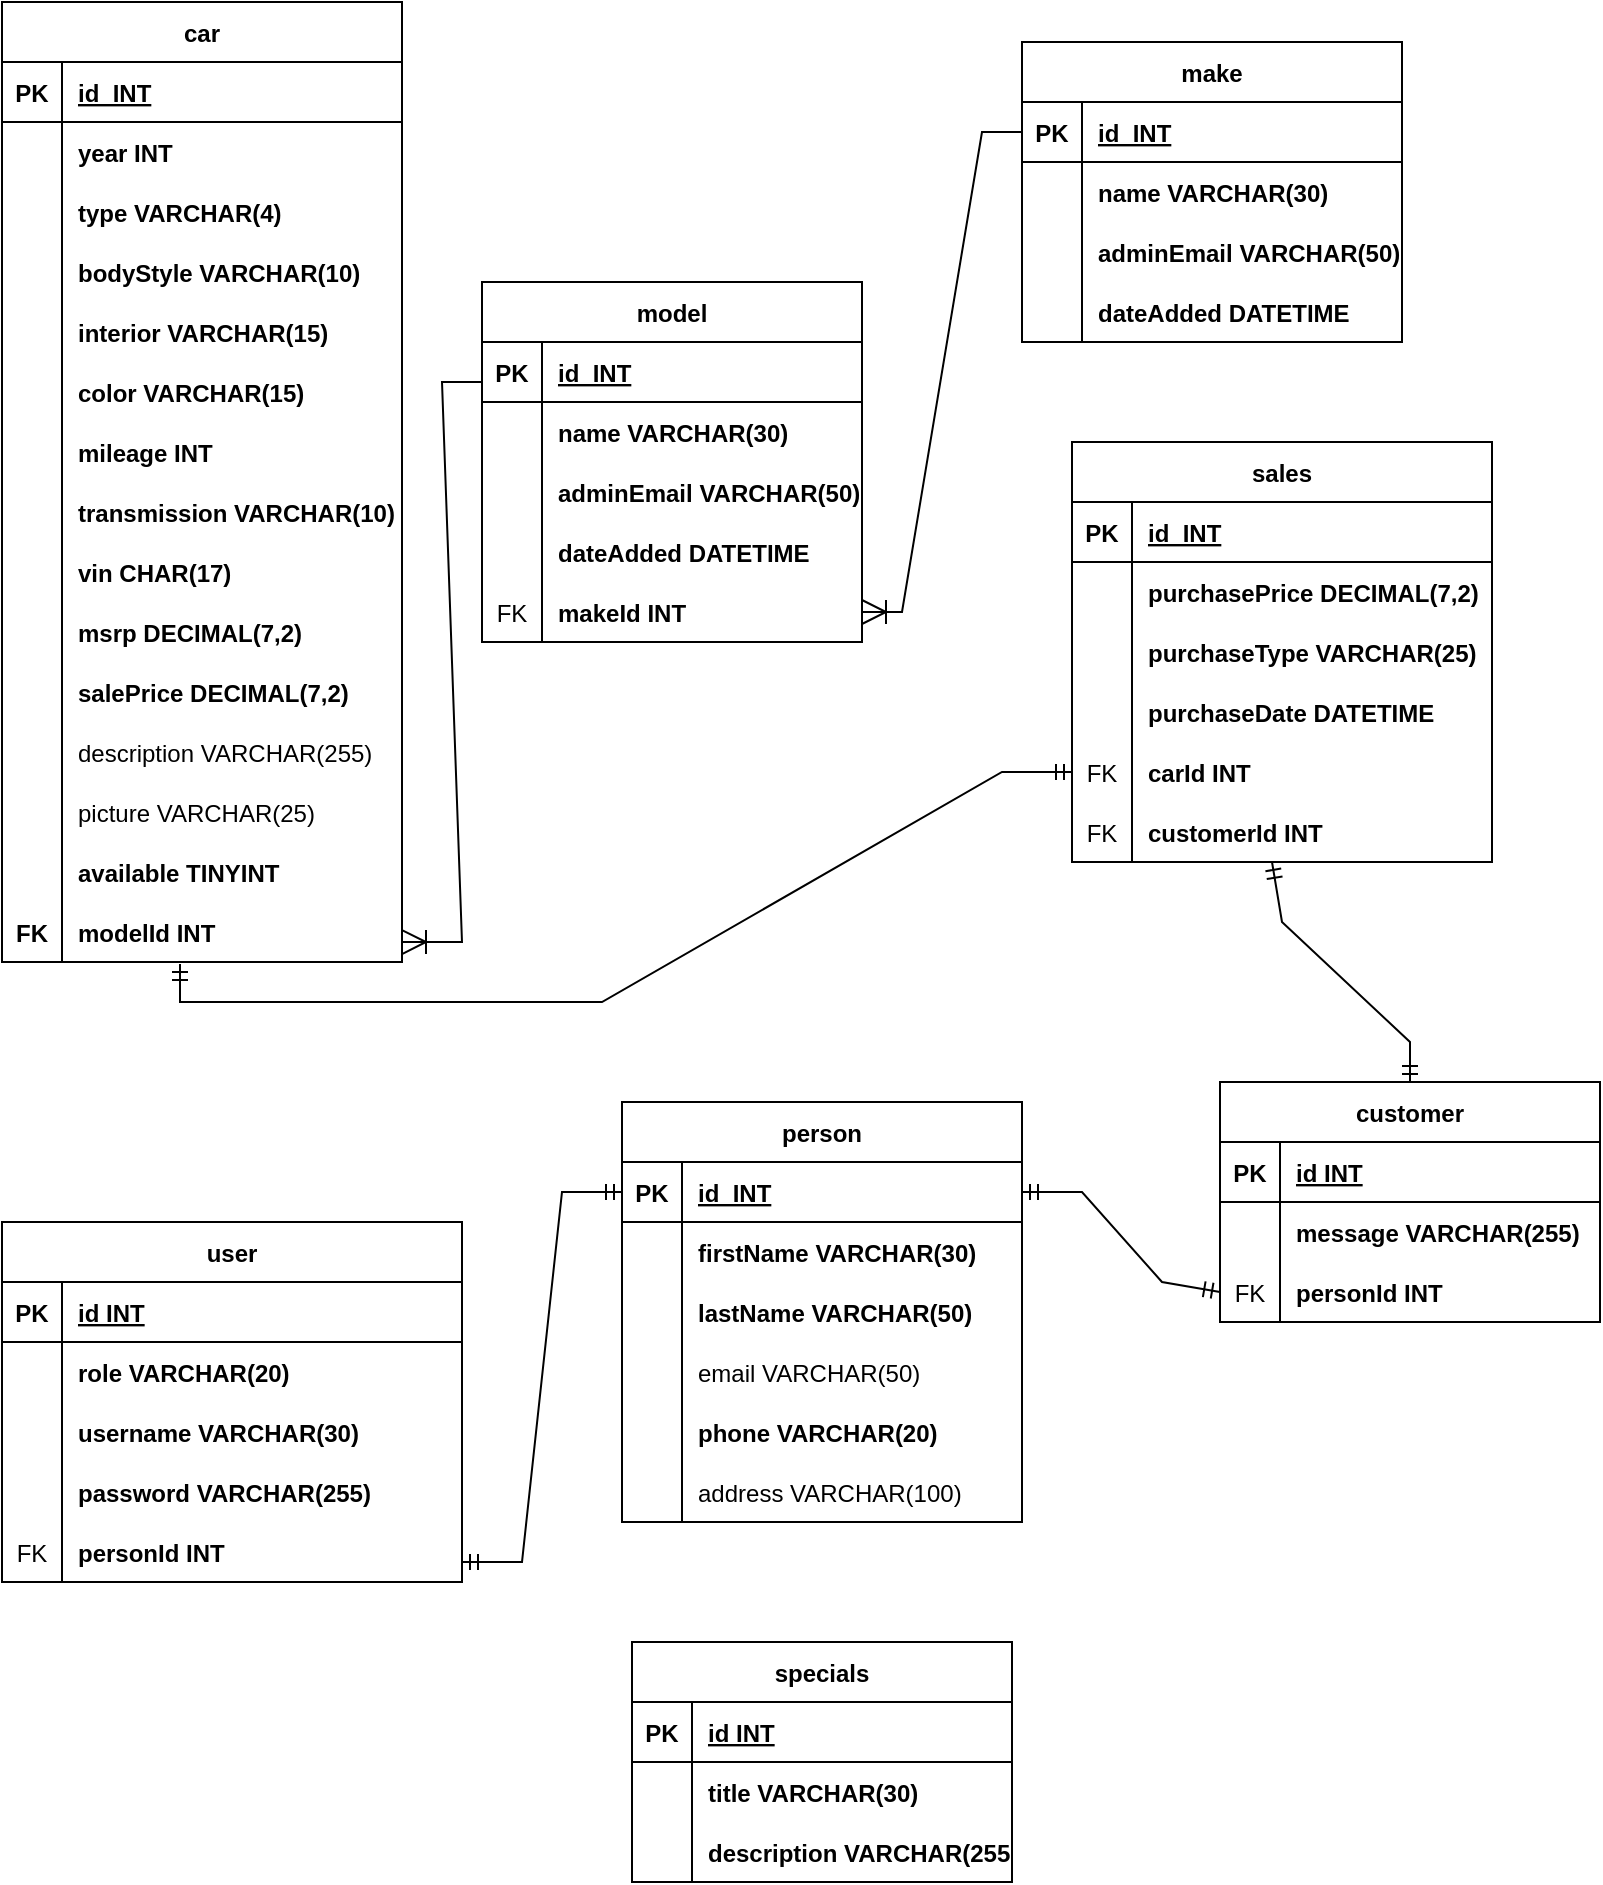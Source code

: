 <mxfile version="16.5.1" type="device"><diagram id="R2lEEEUBdFMjLlhIrx00" name="Page-1"><mxGraphModel dx="868" dy="591" grid="1" gridSize="10" guides="1" tooltips="1" connect="1" arrows="1" fold="1" page="1" pageScale="1" pageWidth="850" pageHeight="1100" math="0" shadow="0" extFonts="Permanent Marker^https://fonts.googleapis.com/css?family=Permanent+Marker"><root><mxCell id="0"/><mxCell id="1" parent="0"/><mxCell id="mnYOWOJfHLVwkZID-yr--6" value="car" style="shape=table;startSize=30;container=1;collapsible=1;childLayout=tableLayout;fixedRows=1;rowLines=0;fontStyle=1;align=center;resizeLast=1;" parent="1" vertex="1"><mxGeometry x="20" y="20" width="200" height="480" as="geometry"/></mxCell><mxCell id="mnYOWOJfHLVwkZID-yr--7" value="" style="shape=tableRow;horizontal=0;startSize=0;swimlaneHead=0;swimlaneBody=0;fillColor=none;collapsible=0;dropTarget=0;points=[[0,0.5],[1,0.5]];portConstraint=eastwest;top=0;left=0;right=0;bottom=1;" parent="mnYOWOJfHLVwkZID-yr--6" vertex="1"><mxGeometry y="30" width="200" height="30" as="geometry"/></mxCell><mxCell id="mnYOWOJfHLVwkZID-yr--8" value="PK" style="shape=partialRectangle;connectable=0;fillColor=none;top=0;left=0;bottom=0;right=0;fontStyle=1;overflow=hidden;" parent="mnYOWOJfHLVwkZID-yr--7" vertex="1"><mxGeometry width="30" height="30" as="geometry"><mxRectangle width="30" height="30" as="alternateBounds"/></mxGeometry></mxCell><mxCell id="mnYOWOJfHLVwkZID-yr--9" value="id  INT" style="shape=partialRectangle;connectable=0;fillColor=none;top=0;left=0;bottom=0;right=0;align=left;spacingLeft=6;fontStyle=5;overflow=hidden;" parent="mnYOWOJfHLVwkZID-yr--7" vertex="1"><mxGeometry x="30" width="170" height="30" as="geometry"><mxRectangle width="170" height="30" as="alternateBounds"/></mxGeometry></mxCell><mxCell id="3RnpuOxRiAH3RiiogWO0-94" value="" style="shape=tableRow;horizontal=0;startSize=0;swimlaneHead=0;swimlaneBody=0;fillColor=none;collapsible=0;dropTarget=0;points=[[0,0.5],[1,0.5]];portConstraint=eastwest;top=0;left=0;right=0;bottom=0;" vertex="1" parent="mnYOWOJfHLVwkZID-yr--6"><mxGeometry y="60" width="200" height="30" as="geometry"/></mxCell><mxCell id="3RnpuOxRiAH3RiiogWO0-95" value="" style="shape=partialRectangle;connectable=0;fillColor=none;top=0;left=0;bottom=0;right=0;editable=1;overflow=hidden;" vertex="1" parent="3RnpuOxRiAH3RiiogWO0-94"><mxGeometry width="30" height="30" as="geometry"><mxRectangle width="30" height="30" as="alternateBounds"/></mxGeometry></mxCell><mxCell id="3RnpuOxRiAH3RiiogWO0-96" value="year INT" style="shape=partialRectangle;connectable=0;fillColor=none;top=0;left=0;bottom=0;right=0;align=left;spacingLeft=6;overflow=hidden;fontStyle=1" vertex="1" parent="3RnpuOxRiAH3RiiogWO0-94"><mxGeometry x="30" width="170" height="30" as="geometry"><mxRectangle width="170" height="30" as="alternateBounds"/></mxGeometry></mxCell><mxCell id="3RnpuOxRiAH3RiiogWO0-4" value="" style="shape=tableRow;horizontal=0;startSize=0;swimlaneHead=0;swimlaneBody=0;fillColor=none;collapsible=0;dropTarget=0;points=[[0,0.5],[1,0.5]];portConstraint=eastwest;top=0;left=0;right=0;bottom=0;" vertex="1" parent="mnYOWOJfHLVwkZID-yr--6"><mxGeometry y="90" width="200" height="30" as="geometry"/></mxCell><mxCell id="3RnpuOxRiAH3RiiogWO0-5" value="" style="shape=partialRectangle;connectable=0;fillColor=none;top=0;left=0;bottom=0;right=0;editable=1;overflow=hidden;" vertex="1" parent="3RnpuOxRiAH3RiiogWO0-4"><mxGeometry width="30" height="30" as="geometry"><mxRectangle width="30" height="30" as="alternateBounds"/></mxGeometry></mxCell><mxCell id="3RnpuOxRiAH3RiiogWO0-6" value="type VARCHAR(4)" style="shape=partialRectangle;connectable=0;fillColor=none;top=0;left=0;bottom=0;right=0;align=left;spacingLeft=6;overflow=hidden;fontStyle=1" vertex="1" parent="3RnpuOxRiAH3RiiogWO0-4"><mxGeometry x="30" width="170" height="30" as="geometry"><mxRectangle width="170" height="30" as="alternateBounds"/></mxGeometry></mxCell><mxCell id="3RnpuOxRiAH3RiiogWO0-67" value="" style="shape=tableRow;horizontal=0;startSize=0;swimlaneHead=0;swimlaneBody=0;fillColor=none;collapsible=0;dropTarget=0;points=[[0,0.5],[1,0.5]];portConstraint=eastwest;top=0;left=0;right=0;bottom=0;" vertex="1" parent="mnYOWOJfHLVwkZID-yr--6"><mxGeometry y="120" width="200" height="30" as="geometry"/></mxCell><mxCell id="3RnpuOxRiAH3RiiogWO0-68" value="" style="shape=partialRectangle;connectable=0;fillColor=none;top=0;left=0;bottom=0;right=0;editable=1;overflow=hidden;" vertex="1" parent="3RnpuOxRiAH3RiiogWO0-67"><mxGeometry width="30" height="30" as="geometry"><mxRectangle width="30" height="30" as="alternateBounds"/></mxGeometry></mxCell><mxCell id="3RnpuOxRiAH3RiiogWO0-69" value="bodyStyle VARCHAR(10)" style="shape=partialRectangle;connectable=0;fillColor=none;top=0;left=0;bottom=0;right=0;align=left;spacingLeft=6;overflow=hidden;fontStyle=1" vertex="1" parent="3RnpuOxRiAH3RiiogWO0-67"><mxGeometry x="30" width="170" height="30" as="geometry"><mxRectangle width="170" height="30" as="alternateBounds"/></mxGeometry></mxCell><mxCell id="3RnpuOxRiAH3RiiogWO0-70" value="" style="shape=tableRow;horizontal=0;startSize=0;swimlaneHead=0;swimlaneBody=0;fillColor=none;collapsible=0;dropTarget=0;points=[[0,0.5],[1,0.5]];portConstraint=eastwest;top=0;left=0;right=0;bottom=0;" vertex="1" parent="mnYOWOJfHLVwkZID-yr--6"><mxGeometry y="150" width="200" height="30" as="geometry"/></mxCell><mxCell id="3RnpuOxRiAH3RiiogWO0-71" value="" style="shape=partialRectangle;connectable=0;fillColor=none;top=0;left=0;bottom=0;right=0;editable=1;overflow=hidden;" vertex="1" parent="3RnpuOxRiAH3RiiogWO0-70"><mxGeometry width="30" height="30" as="geometry"><mxRectangle width="30" height="30" as="alternateBounds"/></mxGeometry></mxCell><mxCell id="3RnpuOxRiAH3RiiogWO0-72" value="interior VARCHAR(15)" style="shape=partialRectangle;connectable=0;fillColor=none;top=0;left=0;bottom=0;right=0;align=left;spacingLeft=6;overflow=hidden;fontStyle=1" vertex="1" parent="3RnpuOxRiAH3RiiogWO0-70"><mxGeometry x="30" width="170" height="30" as="geometry"><mxRectangle width="170" height="30" as="alternateBounds"/></mxGeometry></mxCell><mxCell id="3RnpuOxRiAH3RiiogWO0-82" value="" style="shape=tableRow;horizontal=0;startSize=0;swimlaneHead=0;swimlaneBody=0;fillColor=none;collapsible=0;dropTarget=0;points=[[0,0.5],[1,0.5]];portConstraint=eastwest;top=0;left=0;right=0;bottom=0;" vertex="1" parent="mnYOWOJfHLVwkZID-yr--6"><mxGeometry y="180" width="200" height="30" as="geometry"/></mxCell><mxCell id="3RnpuOxRiAH3RiiogWO0-83" value="" style="shape=partialRectangle;connectable=0;fillColor=none;top=0;left=0;bottom=0;right=0;editable=1;overflow=hidden;" vertex="1" parent="3RnpuOxRiAH3RiiogWO0-82"><mxGeometry width="30" height="30" as="geometry"><mxRectangle width="30" height="30" as="alternateBounds"/></mxGeometry></mxCell><mxCell id="3RnpuOxRiAH3RiiogWO0-84" value="color VARCHAR(15)" style="shape=partialRectangle;connectable=0;fillColor=none;top=0;left=0;bottom=0;right=0;align=left;spacingLeft=6;overflow=hidden;fontStyle=1" vertex="1" parent="3RnpuOxRiAH3RiiogWO0-82"><mxGeometry x="30" width="170" height="30" as="geometry"><mxRectangle width="170" height="30" as="alternateBounds"/></mxGeometry></mxCell><mxCell id="3RnpuOxRiAH3RiiogWO0-73" value="" style="shape=tableRow;horizontal=0;startSize=0;swimlaneHead=0;swimlaneBody=0;fillColor=none;collapsible=0;dropTarget=0;points=[[0,0.5],[1,0.5]];portConstraint=eastwest;top=0;left=0;right=0;bottom=0;" vertex="1" parent="mnYOWOJfHLVwkZID-yr--6"><mxGeometry y="210" width="200" height="30" as="geometry"/></mxCell><mxCell id="3RnpuOxRiAH3RiiogWO0-74" value="" style="shape=partialRectangle;connectable=0;fillColor=none;top=0;left=0;bottom=0;right=0;editable=1;overflow=hidden;" vertex="1" parent="3RnpuOxRiAH3RiiogWO0-73"><mxGeometry width="30" height="30" as="geometry"><mxRectangle width="30" height="30" as="alternateBounds"/></mxGeometry></mxCell><mxCell id="3RnpuOxRiAH3RiiogWO0-75" value="mileage INT" style="shape=partialRectangle;connectable=0;fillColor=none;top=0;left=0;bottom=0;right=0;align=left;spacingLeft=6;overflow=hidden;fontStyle=1" vertex="1" parent="3RnpuOxRiAH3RiiogWO0-73"><mxGeometry x="30" width="170" height="30" as="geometry"><mxRectangle width="170" height="30" as="alternateBounds"/></mxGeometry></mxCell><mxCell id="3RnpuOxRiAH3RiiogWO0-76" value="" style="shape=tableRow;horizontal=0;startSize=0;swimlaneHead=0;swimlaneBody=0;fillColor=none;collapsible=0;dropTarget=0;points=[[0,0.5],[1,0.5]];portConstraint=eastwest;top=0;left=0;right=0;bottom=0;" vertex="1" parent="mnYOWOJfHLVwkZID-yr--6"><mxGeometry y="240" width="200" height="30" as="geometry"/></mxCell><mxCell id="3RnpuOxRiAH3RiiogWO0-77" value="" style="shape=partialRectangle;connectable=0;fillColor=none;top=0;left=0;bottom=0;right=0;editable=1;overflow=hidden;" vertex="1" parent="3RnpuOxRiAH3RiiogWO0-76"><mxGeometry width="30" height="30" as="geometry"><mxRectangle width="30" height="30" as="alternateBounds"/></mxGeometry></mxCell><mxCell id="3RnpuOxRiAH3RiiogWO0-78" value="transmission VARCHAR(10)" style="shape=partialRectangle;connectable=0;fillColor=none;top=0;left=0;bottom=0;right=0;align=left;spacingLeft=6;overflow=hidden;fontStyle=1" vertex="1" parent="3RnpuOxRiAH3RiiogWO0-76"><mxGeometry x="30" width="170" height="30" as="geometry"><mxRectangle width="170" height="30" as="alternateBounds"/></mxGeometry></mxCell><mxCell id="3RnpuOxRiAH3RiiogWO0-79" value="" style="shape=tableRow;horizontal=0;startSize=0;swimlaneHead=0;swimlaneBody=0;fillColor=none;collapsible=0;dropTarget=0;points=[[0,0.5],[1,0.5]];portConstraint=eastwest;top=0;left=0;right=0;bottom=0;" vertex="1" parent="mnYOWOJfHLVwkZID-yr--6"><mxGeometry y="270" width="200" height="30" as="geometry"/></mxCell><mxCell id="3RnpuOxRiAH3RiiogWO0-80" value="" style="shape=partialRectangle;connectable=0;fillColor=none;top=0;left=0;bottom=0;right=0;editable=1;overflow=hidden;" vertex="1" parent="3RnpuOxRiAH3RiiogWO0-79"><mxGeometry width="30" height="30" as="geometry"><mxRectangle width="30" height="30" as="alternateBounds"/></mxGeometry></mxCell><mxCell id="3RnpuOxRiAH3RiiogWO0-81" value="vin CHAR(17)" style="shape=partialRectangle;connectable=0;fillColor=none;top=0;left=0;bottom=0;right=0;align=left;spacingLeft=6;overflow=hidden;fontStyle=1" vertex="1" parent="3RnpuOxRiAH3RiiogWO0-79"><mxGeometry x="30" width="170" height="30" as="geometry"><mxRectangle width="170" height="30" as="alternateBounds"/></mxGeometry></mxCell><mxCell id="3RnpuOxRiAH3RiiogWO0-85" value="" style="shape=tableRow;horizontal=0;startSize=0;swimlaneHead=0;swimlaneBody=0;fillColor=none;collapsible=0;dropTarget=0;points=[[0,0.5],[1,0.5]];portConstraint=eastwest;top=0;left=0;right=0;bottom=0;" vertex="1" parent="mnYOWOJfHLVwkZID-yr--6"><mxGeometry y="300" width="200" height="30" as="geometry"/></mxCell><mxCell id="3RnpuOxRiAH3RiiogWO0-86" value="" style="shape=partialRectangle;connectable=0;fillColor=none;top=0;left=0;bottom=0;right=0;editable=1;overflow=hidden;" vertex="1" parent="3RnpuOxRiAH3RiiogWO0-85"><mxGeometry width="30" height="30" as="geometry"><mxRectangle width="30" height="30" as="alternateBounds"/></mxGeometry></mxCell><mxCell id="3RnpuOxRiAH3RiiogWO0-87" value="msrp DECIMAL(7,2)" style="shape=partialRectangle;connectable=0;fillColor=none;top=0;left=0;bottom=0;right=0;align=left;spacingLeft=6;overflow=hidden;fontStyle=1" vertex="1" parent="3RnpuOxRiAH3RiiogWO0-85"><mxGeometry x="30" width="170" height="30" as="geometry"><mxRectangle width="170" height="30" as="alternateBounds"/></mxGeometry></mxCell><mxCell id="3RnpuOxRiAH3RiiogWO0-91" value="" style="shape=tableRow;horizontal=0;startSize=0;swimlaneHead=0;swimlaneBody=0;fillColor=none;collapsible=0;dropTarget=0;points=[[0,0.5],[1,0.5]];portConstraint=eastwest;top=0;left=0;right=0;bottom=0;" vertex="1" parent="mnYOWOJfHLVwkZID-yr--6"><mxGeometry y="330" width="200" height="30" as="geometry"/></mxCell><mxCell id="3RnpuOxRiAH3RiiogWO0-92" value="" style="shape=partialRectangle;connectable=0;fillColor=none;top=0;left=0;bottom=0;right=0;editable=1;overflow=hidden;" vertex="1" parent="3RnpuOxRiAH3RiiogWO0-91"><mxGeometry width="30" height="30" as="geometry"><mxRectangle width="30" height="30" as="alternateBounds"/></mxGeometry></mxCell><mxCell id="3RnpuOxRiAH3RiiogWO0-93" value="salePrice DECIMAL(7,2)" style="shape=partialRectangle;connectable=0;fillColor=none;top=0;left=0;bottom=0;right=0;align=left;spacingLeft=6;overflow=hidden;fontStyle=1" vertex="1" parent="3RnpuOxRiAH3RiiogWO0-91"><mxGeometry x="30" width="170" height="30" as="geometry"><mxRectangle width="170" height="30" as="alternateBounds"/></mxGeometry></mxCell><mxCell id="3RnpuOxRiAH3RiiogWO0-136" value="" style="shape=tableRow;horizontal=0;startSize=0;swimlaneHead=0;swimlaneBody=0;fillColor=none;collapsible=0;dropTarget=0;points=[[0,0.5],[1,0.5]];portConstraint=eastwest;top=0;left=0;right=0;bottom=0;" vertex="1" parent="mnYOWOJfHLVwkZID-yr--6"><mxGeometry y="360" width="200" height="30" as="geometry"/></mxCell><mxCell id="3RnpuOxRiAH3RiiogWO0-137" value="" style="shape=partialRectangle;connectable=0;fillColor=none;top=0;left=0;bottom=0;right=0;editable=1;overflow=hidden;" vertex="1" parent="3RnpuOxRiAH3RiiogWO0-136"><mxGeometry width="30" height="30" as="geometry"><mxRectangle width="30" height="30" as="alternateBounds"/></mxGeometry></mxCell><mxCell id="3RnpuOxRiAH3RiiogWO0-138" value="description VARCHAR(255)" style="shape=partialRectangle;connectable=0;fillColor=none;top=0;left=0;bottom=0;right=0;align=left;spacingLeft=6;overflow=hidden;fontStyle=0" vertex="1" parent="3RnpuOxRiAH3RiiogWO0-136"><mxGeometry x="30" width="170" height="30" as="geometry"><mxRectangle width="170" height="30" as="alternateBounds"/></mxGeometry></mxCell><mxCell id="3RnpuOxRiAH3RiiogWO0-139" value="" style="shape=tableRow;horizontal=0;startSize=0;swimlaneHead=0;swimlaneBody=0;fillColor=none;collapsible=0;dropTarget=0;points=[[0,0.5],[1,0.5]];portConstraint=eastwest;top=0;left=0;right=0;bottom=0;" vertex="1" parent="mnYOWOJfHLVwkZID-yr--6"><mxGeometry y="390" width="200" height="30" as="geometry"/></mxCell><mxCell id="3RnpuOxRiAH3RiiogWO0-140" value="" style="shape=partialRectangle;connectable=0;fillColor=none;top=0;left=0;bottom=0;right=0;editable=1;overflow=hidden;" vertex="1" parent="3RnpuOxRiAH3RiiogWO0-139"><mxGeometry width="30" height="30" as="geometry"><mxRectangle width="30" height="30" as="alternateBounds"/></mxGeometry></mxCell><mxCell id="3RnpuOxRiAH3RiiogWO0-141" value="picture VARCHAR(25)" style="shape=partialRectangle;connectable=0;fillColor=none;top=0;left=0;bottom=0;right=0;align=left;spacingLeft=6;overflow=hidden;fontStyle=0" vertex="1" parent="3RnpuOxRiAH3RiiogWO0-139"><mxGeometry x="30" width="170" height="30" as="geometry"><mxRectangle width="170" height="30" as="alternateBounds"/></mxGeometry></mxCell><mxCell id="3RnpuOxRiAH3RiiogWO0-193" value="" style="shape=tableRow;horizontal=0;startSize=0;swimlaneHead=0;swimlaneBody=0;fillColor=none;collapsible=0;dropTarget=0;points=[[0,0.5],[1,0.5]];portConstraint=eastwest;top=0;left=0;right=0;bottom=0;" vertex="1" parent="mnYOWOJfHLVwkZID-yr--6"><mxGeometry y="420" width="200" height="30" as="geometry"/></mxCell><mxCell id="3RnpuOxRiAH3RiiogWO0-194" value="" style="shape=partialRectangle;connectable=0;fillColor=none;top=0;left=0;bottom=0;right=0;editable=1;overflow=hidden;" vertex="1" parent="3RnpuOxRiAH3RiiogWO0-193"><mxGeometry width="30" height="30" as="geometry"><mxRectangle width="30" height="30" as="alternateBounds"/></mxGeometry></mxCell><mxCell id="3RnpuOxRiAH3RiiogWO0-195" value="available TINYINT" style="shape=partialRectangle;connectable=0;fillColor=none;top=0;left=0;bottom=0;right=0;align=left;spacingLeft=6;overflow=hidden;fontStyle=1" vertex="1" parent="3RnpuOxRiAH3RiiogWO0-193"><mxGeometry x="30" width="170" height="30" as="geometry"><mxRectangle width="170" height="30" as="alternateBounds"/></mxGeometry></mxCell><mxCell id="3RnpuOxRiAH3RiiogWO0-249" value="" style="shape=tableRow;horizontal=0;startSize=0;swimlaneHead=0;swimlaneBody=0;fillColor=none;collapsible=0;dropTarget=0;points=[[0,0.5],[1,0.5]];portConstraint=eastwest;top=0;left=0;right=0;bottom=0;" vertex="1" parent="mnYOWOJfHLVwkZID-yr--6"><mxGeometry y="450" width="200" height="30" as="geometry"/></mxCell><mxCell id="3RnpuOxRiAH3RiiogWO0-250" value="FK" style="shape=partialRectangle;connectable=0;fillColor=none;top=0;left=0;bottom=0;right=0;editable=1;overflow=hidden;fontStyle=1" vertex="1" parent="3RnpuOxRiAH3RiiogWO0-249"><mxGeometry width="30" height="30" as="geometry"><mxRectangle width="30" height="30" as="alternateBounds"/></mxGeometry></mxCell><mxCell id="3RnpuOxRiAH3RiiogWO0-251" value="modelId INT" style="shape=partialRectangle;connectable=0;fillColor=none;top=0;left=0;bottom=0;right=0;align=left;spacingLeft=6;overflow=hidden;fontStyle=1" vertex="1" parent="3RnpuOxRiAH3RiiogWO0-249"><mxGeometry x="30" width="170" height="30" as="geometry"><mxRectangle width="170" height="30" as="alternateBounds"/></mxGeometry></mxCell><mxCell id="3RnpuOxRiAH3RiiogWO0-7" value="person" style="shape=table;startSize=30;container=1;collapsible=1;childLayout=tableLayout;fixedRows=1;rowLines=0;fontStyle=1;align=center;resizeLast=1;" vertex="1" parent="1"><mxGeometry x="330" y="570" width="200" height="210" as="geometry"/></mxCell><mxCell id="3RnpuOxRiAH3RiiogWO0-8" value="" style="shape=tableRow;horizontal=0;startSize=0;swimlaneHead=0;swimlaneBody=0;fillColor=none;collapsible=0;dropTarget=0;points=[[0,0.5],[1,0.5]];portConstraint=eastwest;top=0;left=0;right=0;bottom=1;" vertex="1" parent="3RnpuOxRiAH3RiiogWO0-7"><mxGeometry y="30" width="200" height="30" as="geometry"/></mxCell><mxCell id="3RnpuOxRiAH3RiiogWO0-9" value="PK" style="shape=partialRectangle;connectable=0;fillColor=none;top=0;left=0;bottom=0;right=0;fontStyle=1;overflow=hidden;" vertex="1" parent="3RnpuOxRiAH3RiiogWO0-8"><mxGeometry width="30" height="30" as="geometry"><mxRectangle width="30" height="30" as="alternateBounds"/></mxGeometry></mxCell><mxCell id="3RnpuOxRiAH3RiiogWO0-10" value="id  INT" style="shape=partialRectangle;connectable=0;fillColor=none;top=0;left=0;bottom=0;right=0;align=left;spacingLeft=6;fontStyle=5;overflow=hidden;" vertex="1" parent="3RnpuOxRiAH3RiiogWO0-8"><mxGeometry x="30" width="170" height="30" as="geometry"><mxRectangle width="170" height="30" as="alternateBounds"/></mxGeometry></mxCell><mxCell id="3RnpuOxRiAH3RiiogWO0-11" value="" style="shape=tableRow;horizontal=0;startSize=0;swimlaneHead=0;swimlaneBody=0;fillColor=none;collapsible=0;dropTarget=0;points=[[0,0.5],[1,0.5]];portConstraint=eastwest;top=0;left=0;right=0;bottom=0;" vertex="1" parent="3RnpuOxRiAH3RiiogWO0-7"><mxGeometry y="60" width="200" height="30" as="geometry"/></mxCell><mxCell id="3RnpuOxRiAH3RiiogWO0-12" value="" style="shape=partialRectangle;connectable=0;fillColor=none;top=0;left=0;bottom=0;right=0;editable=1;overflow=hidden;" vertex="1" parent="3RnpuOxRiAH3RiiogWO0-11"><mxGeometry width="30" height="30" as="geometry"><mxRectangle width="30" height="30" as="alternateBounds"/></mxGeometry></mxCell><mxCell id="3RnpuOxRiAH3RiiogWO0-13" value="firstName VARCHAR(30)" style="shape=partialRectangle;connectable=0;fillColor=none;top=0;left=0;bottom=0;right=0;align=left;spacingLeft=6;overflow=hidden;fontStyle=1" vertex="1" parent="3RnpuOxRiAH3RiiogWO0-11"><mxGeometry x="30" width="170" height="30" as="geometry"><mxRectangle width="170" height="30" as="alternateBounds"/></mxGeometry></mxCell><mxCell id="3RnpuOxRiAH3RiiogWO0-14" value="" style="shape=tableRow;horizontal=0;startSize=0;swimlaneHead=0;swimlaneBody=0;fillColor=none;collapsible=0;dropTarget=0;points=[[0,0.5],[1,0.5]];portConstraint=eastwest;top=0;left=0;right=0;bottom=0;" vertex="1" parent="3RnpuOxRiAH3RiiogWO0-7"><mxGeometry y="90" width="200" height="30" as="geometry"/></mxCell><mxCell id="3RnpuOxRiAH3RiiogWO0-15" value="" style="shape=partialRectangle;connectable=0;fillColor=none;top=0;left=0;bottom=0;right=0;editable=1;overflow=hidden;" vertex="1" parent="3RnpuOxRiAH3RiiogWO0-14"><mxGeometry width="30" height="30" as="geometry"><mxRectangle width="30" height="30" as="alternateBounds"/></mxGeometry></mxCell><mxCell id="3RnpuOxRiAH3RiiogWO0-16" value="lastName VARCHAR(50)" style="shape=partialRectangle;connectable=0;fillColor=none;top=0;left=0;bottom=0;right=0;align=left;spacingLeft=6;overflow=hidden;fontStyle=1" vertex="1" parent="3RnpuOxRiAH3RiiogWO0-14"><mxGeometry x="30" width="170" height="30" as="geometry"><mxRectangle width="170" height="30" as="alternateBounds"/></mxGeometry></mxCell><mxCell id="3RnpuOxRiAH3RiiogWO0-17" value="" style="shape=tableRow;horizontal=0;startSize=0;swimlaneHead=0;swimlaneBody=0;fillColor=none;collapsible=0;dropTarget=0;points=[[0,0.5],[1,0.5]];portConstraint=eastwest;top=0;left=0;right=0;bottom=0;" vertex="1" parent="3RnpuOxRiAH3RiiogWO0-7"><mxGeometry y="120" width="200" height="30" as="geometry"/></mxCell><mxCell id="3RnpuOxRiAH3RiiogWO0-18" value="" style="shape=partialRectangle;connectable=0;fillColor=none;top=0;left=0;bottom=0;right=0;editable=1;overflow=hidden;" vertex="1" parent="3RnpuOxRiAH3RiiogWO0-17"><mxGeometry width="30" height="30" as="geometry"><mxRectangle width="30" height="30" as="alternateBounds"/></mxGeometry></mxCell><mxCell id="3RnpuOxRiAH3RiiogWO0-19" value="email VARCHAR(50)" style="shape=partialRectangle;connectable=0;fillColor=none;top=0;left=0;bottom=0;right=0;align=left;spacingLeft=6;overflow=hidden;fontStyle=0" vertex="1" parent="3RnpuOxRiAH3RiiogWO0-17"><mxGeometry x="30" width="170" height="30" as="geometry"><mxRectangle width="170" height="30" as="alternateBounds"/></mxGeometry></mxCell><mxCell id="3RnpuOxRiAH3RiiogWO0-20" value="" style="shape=tableRow;horizontal=0;startSize=0;swimlaneHead=0;swimlaneBody=0;fillColor=none;collapsible=0;dropTarget=0;points=[[0,0.5],[1,0.5]];portConstraint=eastwest;top=0;left=0;right=0;bottom=0;" vertex="1" parent="3RnpuOxRiAH3RiiogWO0-7"><mxGeometry y="150" width="200" height="30" as="geometry"/></mxCell><mxCell id="3RnpuOxRiAH3RiiogWO0-21" value="" style="shape=partialRectangle;connectable=0;fillColor=none;top=0;left=0;bottom=0;right=0;editable=1;overflow=hidden;" vertex="1" parent="3RnpuOxRiAH3RiiogWO0-20"><mxGeometry width="30" height="30" as="geometry"><mxRectangle width="30" height="30" as="alternateBounds"/></mxGeometry></mxCell><mxCell id="3RnpuOxRiAH3RiiogWO0-22" value="phone VARCHAR(20)" style="shape=partialRectangle;connectable=0;fillColor=none;top=0;left=0;bottom=0;right=0;align=left;spacingLeft=6;overflow=hidden;fontStyle=1" vertex="1" parent="3RnpuOxRiAH3RiiogWO0-20"><mxGeometry x="30" width="170" height="30" as="geometry"><mxRectangle width="170" height="30" as="alternateBounds"/></mxGeometry></mxCell><mxCell id="3RnpuOxRiAH3RiiogWO0-114" value="" style="shape=tableRow;horizontal=0;startSize=0;swimlaneHead=0;swimlaneBody=0;fillColor=none;collapsible=0;dropTarget=0;points=[[0,0.5],[1,0.5]];portConstraint=eastwest;top=0;left=0;right=0;bottom=0;" vertex="1" parent="3RnpuOxRiAH3RiiogWO0-7"><mxGeometry y="180" width="200" height="30" as="geometry"/></mxCell><mxCell id="3RnpuOxRiAH3RiiogWO0-115" value="" style="shape=partialRectangle;connectable=0;fillColor=none;top=0;left=0;bottom=0;right=0;editable=1;overflow=hidden;" vertex="1" parent="3RnpuOxRiAH3RiiogWO0-114"><mxGeometry width="30" height="30" as="geometry"><mxRectangle width="30" height="30" as="alternateBounds"/></mxGeometry></mxCell><mxCell id="3RnpuOxRiAH3RiiogWO0-116" value="address VARCHAR(100)" style="shape=partialRectangle;connectable=0;fillColor=none;top=0;left=0;bottom=0;right=0;align=left;spacingLeft=6;overflow=hidden;fontStyle=0" vertex="1" parent="3RnpuOxRiAH3RiiogWO0-114"><mxGeometry x="30" width="170" height="30" as="geometry"><mxRectangle width="170" height="30" as="alternateBounds"/></mxGeometry></mxCell><mxCell id="3RnpuOxRiAH3RiiogWO0-98" value="user" style="shape=table;startSize=30;container=1;collapsible=1;childLayout=tableLayout;fixedRows=1;rowLines=0;fontStyle=1;align=center;resizeLast=1;" vertex="1" parent="1"><mxGeometry x="20" y="630" width="230" height="180" as="geometry"/></mxCell><mxCell id="3RnpuOxRiAH3RiiogWO0-99" value="" style="shape=tableRow;horizontal=0;startSize=0;swimlaneHead=0;swimlaneBody=0;fillColor=none;collapsible=0;dropTarget=0;points=[[0,0.5],[1,0.5]];portConstraint=eastwest;top=0;left=0;right=0;bottom=1;" vertex="1" parent="3RnpuOxRiAH3RiiogWO0-98"><mxGeometry y="30" width="230" height="30" as="geometry"/></mxCell><mxCell id="3RnpuOxRiAH3RiiogWO0-100" value="PK" style="shape=partialRectangle;connectable=0;fillColor=none;top=0;left=0;bottom=0;right=0;fontStyle=1;overflow=hidden;" vertex="1" parent="3RnpuOxRiAH3RiiogWO0-99"><mxGeometry width="30" height="30" as="geometry"><mxRectangle width="30" height="30" as="alternateBounds"/></mxGeometry></mxCell><mxCell id="3RnpuOxRiAH3RiiogWO0-101" value="id INT" style="shape=partialRectangle;connectable=0;fillColor=none;top=0;left=0;bottom=0;right=0;align=left;spacingLeft=6;fontStyle=5;overflow=hidden;" vertex="1" parent="3RnpuOxRiAH3RiiogWO0-99"><mxGeometry x="30" width="200" height="30" as="geometry"><mxRectangle width="200" height="30" as="alternateBounds"/></mxGeometry></mxCell><mxCell id="3RnpuOxRiAH3RiiogWO0-102" value="" style="shape=tableRow;horizontal=0;startSize=0;swimlaneHead=0;swimlaneBody=0;fillColor=none;collapsible=0;dropTarget=0;points=[[0,0.5],[1,0.5]];portConstraint=eastwest;top=0;left=0;right=0;bottom=0;" vertex="1" parent="3RnpuOxRiAH3RiiogWO0-98"><mxGeometry y="60" width="230" height="30" as="geometry"/></mxCell><mxCell id="3RnpuOxRiAH3RiiogWO0-103" value="" style="shape=partialRectangle;connectable=0;fillColor=none;top=0;left=0;bottom=0;right=0;editable=1;overflow=hidden;" vertex="1" parent="3RnpuOxRiAH3RiiogWO0-102"><mxGeometry width="30" height="30" as="geometry"><mxRectangle width="30" height="30" as="alternateBounds"/></mxGeometry></mxCell><mxCell id="3RnpuOxRiAH3RiiogWO0-104" value="role VARCHAR(20)" style="shape=partialRectangle;connectable=0;fillColor=none;top=0;left=0;bottom=0;right=0;align=left;spacingLeft=6;overflow=hidden;fontStyle=1" vertex="1" parent="3RnpuOxRiAH3RiiogWO0-102"><mxGeometry x="30" width="200" height="30" as="geometry"><mxRectangle width="200" height="30" as="alternateBounds"/></mxGeometry></mxCell><mxCell id="3RnpuOxRiAH3RiiogWO0-105" value="" style="shape=tableRow;horizontal=0;startSize=0;swimlaneHead=0;swimlaneBody=0;fillColor=none;collapsible=0;dropTarget=0;points=[[0,0.5],[1,0.5]];portConstraint=eastwest;top=0;left=0;right=0;bottom=0;fontStyle=0" vertex="1" parent="3RnpuOxRiAH3RiiogWO0-98"><mxGeometry y="90" width="230" height="30" as="geometry"/></mxCell><mxCell id="3RnpuOxRiAH3RiiogWO0-106" value="" style="shape=partialRectangle;connectable=0;fillColor=none;top=0;left=0;bottom=0;right=0;editable=1;overflow=hidden;" vertex="1" parent="3RnpuOxRiAH3RiiogWO0-105"><mxGeometry width="30" height="30" as="geometry"><mxRectangle width="30" height="30" as="alternateBounds"/></mxGeometry></mxCell><mxCell id="3RnpuOxRiAH3RiiogWO0-107" value="username VARCHAR(30)" style="shape=partialRectangle;connectable=0;fillColor=none;top=0;left=0;bottom=0;right=0;align=left;spacingLeft=6;overflow=hidden;fontStyle=1" vertex="1" parent="3RnpuOxRiAH3RiiogWO0-105"><mxGeometry x="30" width="200" height="30" as="geometry"><mxRectangle width="200" height="30" as="alternateBounds"/></mxGeometry></mxCell><mxCell id="3RnpuOxRiAH3RiiogWO0-108" value="" style="shape=tableRow;horizontal=0;startSize=0;swimlaneHead=0;swimlaneBody=0;fillColor=none;collapsible=0;dropTarget=0;points=[[0,0.5],[1,0.5]];portConstraint=eastwest;top=0;left=0;right=0;bottom=0;fontStyle=0" vertex="1" parent="3RnpuOxRiAH3RiiogWO0-98"><mxGeometry y="120" width="230" height="30" as="geometry"/></mxCell><mxCell id="3RnpuOxRiAH3RiiogWO0-109" value="" style="shape=partialRectangle;connectable=0;fillColor=none;top=0;left=0;bottom=0;right=0;editable=1;overflow=hidden;" vertex="1" parent="3RnpuOxRiAH3RiiogWO0-108"><mxGeometry width="30" height="30" as="geometry"><mxRectangle width="30" height="30" as="alternateBounds"/></mxGeometry></mxCell><mxCell id="3RnpuOxRiAH3RiiogWO0-110" value="password VARCHAR(255)" style="shape=partialRectangle;connectable=0;fillColor=none;top=0;left=0;bottom=0;right=0;align=left;spacingLeft=6;overflow=hidden;fontStyle=1" vertex="1" parent="3RnpuOxRiAH3RiiogWO0-108"><mxGeometry x="30" width="200" height="30" as="geometry"><mxRectangle width="200" height="30" as="alternateBounds"/></mxGeometry></mxCell><mxCell id="3RnpuOxRiAH3RiiogWO0-276" value="" style="shape=tableRow;horizontal=0;startSize=0;swimlaneHead=0;swimlaneBody=0;fillColor=none;collapsible=0;dropTarget=0;points=[[0,0.5],[1,0.5]];portConstraint=eastwest;top=0;left=0;right=0;bottom=0;fontStyle=0" vertex="1" parent="3RnpuOxRiAH3RiiogWO0-98"><mxGeometry y="150" width="230" height="30" as="geometry"/></mxCell><mxCell id="3RnpuOxRiAH3RiiogWO0-277" value="FK" style="shape=partialRectangle;connectable=0;fillColor=none;top=0;left=0;bottom=0;right=0;editable=1;overflow=hidden;" vertex="1" parent="3RnpuOxRiAH3RiiogWO0-276"><mxGeometry width="30" height="30" as="geometry"><mxRectangle width="30" height="30" as="alternateBounds"/></mxGeometry></mxCell><mxCell id="3RnpuOxRiAH3RiiogWO0-278" value="personId INT" style="shape=partialRectangle;connectable=0;fillColor=none;top=0;left=0;bottom=0;right=0;align=left;spacingLeft=6;overflow=hidden;fontStyle=1" vertex="1" parent="3RnpuOxRiAH3RiiogWO0-276"><mxGeometry x="30" width="200" height="30" as="geometry"><mxRectangle width="200" height="30" as="alternateBounds"/></mxGeometry></mxCell><mxCell id="3RnpuOxRiAH3RiiogWO0-117" value="customer" style="shape=table;startSize=30;container=1;collapsible=1;childLayout=tableLayout;fixedRows=1;rowLines=0;fontStyle=1;align=center;resizeLast=1;" vertex="1" parent="1"><mxGeometry x="629" y="560" width="190" height="120" as="geometry"/></mxCell><mxCell id="3RnpuOxRiAH3RiiogWO0-118" value="" style="shape=tableRow;horizontal=0;startSize=0;swimlaneHead=0;swimlaneBody=0;fillColor=none;collapsible=0;dropTarget=0;points=[[0,0.5],[1,0.5]];portConstraint=eastwest;top=0;left=0;right=0;bottom=1;" vertex="1" parent="3RnpuOxRiAH3RiiogWO0-117"><mxGeometry y="30" width="190" height="30" as="geometry"/></mxCell><mxCell id="3RnpuOxRiAH3RiiogWO0-119" value="PK" style="shape=partialRectangle;connectable=0;fillColor=none;top=0;left=0;bottom=0;right=0;fontStyle=1;overflow=hidden;" vertex="1" parent="3RnpuOxRiAH3RiiogWO0-118"><mxGeometry width="30" height="30" as="geometry"><mxRectangle width="30" height="30" as="alternateBounds"/></mxGeometry></mxCell><mxCell id="3RnpuOxRiAH3RiiogWO0-120" value="id INT" style="shape=partialRectangle;connectable=0;fillColor=none;top=0;left=0;bottom=0;right=0;align=left;spacingLeft=6;fontStyle=5;overflow=hidden;" vertex="1" parent="3RnpuOxRiAH3RiiogWO0-118"><mxGeometry x="30" width="160" height="30" as="geometry"><mxRectangle width="160" height="30" as="alternateBounds"/></mxGeometry></mxCell><mxCell id="3RnpuOxRiAH3RiiogWO0-121" value="" style="shape=tableRow;horizontal=0;startSize=0;swimlaneHead=0;swimlaneBody=0;fillColor=none;collapsible=0;dropTarget=0;points=[[0,0.5],[1,0.5]];portConstraint=eastwest;top=0;left=0;right=0;bottom=0;" vertex="1" parent="3RnpuOxRiAH3RiiogWO0-117"><mxGeometry y="60" width="190" height="30" as="geometry"/></mxCell><mxCell id="3RnpuOxRiAH3RiiogWO0-122" value="" style="shape=partialRectangle;connectable=0;fillColor=none;top=0;left=0;bottom=0;right=0;editable=1;overflow=hidden;" vertex="1" parent="3RnpuOxRiAH3RiiogWO0-121"><mxGeometry width="30" height="30" as="geometry"><mxRectangle width="30" height="30" as="alternateBounds"/></mxGeometry></mxCell><mxCell id="3RnpuOxRiAH3RiiogWO0-123" value="message VARCHAR(255)" style="shape=partialRectangle;connectable=0;fillColor=none;top=0;left=0;bottom=0;right=0;align=left;spacingLeft=6;overflow=hidden;fontStyle=1" vertex="1" parent="3RnpuOxRiAH3RiiogWO0-121"><mxGeometry x="30" width="160" height="30" as="geometry"><mxRectangle width="160" height="30" as="alternateBounds"/></mxGeometry></mxCell><mxCell id="3RnpuOxRiAH3RiiogWO0-279" value="" style="shape=tableRow;horizontal=0;startSize=0;swimlaneHead=0;swimlaneBody=0;fillColor=none;collapsible=0;dropTarget=0;points=[[0,0.5],[1,0.5]];portConstraint=eastwest;top=0;left=0;right=0;bottom=0;" vertex="1" parent="3RnpuOxRiAH3RiiogWO0-117"><mxGeometry y="90" width="190" height="30" as="geometry"/></mxCell><mxCell id="3RnpuOxRiAH3RiiogWO0-280" value="FK" style="shape=partialRectangle;connectable=0;fillColor=none;top=0;left=0;bottom=0;right=0;editable=1;overflow=hidden;" vertex="1" parent="3RnpuOxRiAH3RiiogWO0-279"><mxGeometry width="30" height="30" as="geometry"><mxRectangle width="30" height="30" as="alternateBounds"/></mxGeometry></mxCell><mxCell id="3RnpuOxRiAH3RiiogWO0-281" value="personId INT" style="shape=partialRectangle;connectable=0;fillColor=none;top=0;left=0;bottom=0;right=0;align=left;spacingLeft=6;overflow=hidden;fontStyle=1" vertex="1" parent="3RnpuOxRiAH3RiiogWO0-279"><mxGeometry x="30" width="160" height="30" as="geometry"><mxRectangle width="160" height="30" as="alternateBounds"/></mxGeometry></mxCell><mxCell id="3RnpuOxRiAH3RiiogWO0-145" value="specials" style="shape=table;startSize=30;container=1;collapsible=1;childLayout=tableLayout;fixedRows=1;rowLines=0;fontStyle=1;align=center;resizeLast=1;" vertex="1" parent="1"><mxGeometry x="335" y="840" width="190" height="120" as="geometry"/></mxCell><mxCell id="3RnpuOxRiAH3RiiogWO0-146" value="" style="shape=tableRow;horizontal=0;startSize=0;swimlaneHead=0;swimlaneBody=0;fillColor=none;collapsible=0;dropTarget=0;points=[[0,0.5],[1,0.5]];portConstraint=eastwest;top=0;left=0;right=0;bottom=1;" vertex="1" parent="3RnpuOxRiAH3RiiogWO0-145"><mxGeometry y="30" width="190" height="30" as="geometry"/></mxCell><mxCell id="3RnpuOxRiAH3RiiogWO0-147" value="PK" style="shape=partialRectangle;connectable=0;fillColor=none;top=0;left=0;bottom=0;right=0;fontStyle=1;overflow=hidden;" vertex="1" parent="3RnpuOxRiAH3RiiogWO0-146"><mxGeometry width="30" height="30" as="geometry"><mxRectangle width="30" height="30" as="alternateBounds"/></mxGeometry></mxCell><mxCell id="3RnpuOxRiAH3RiiogWO0-148" value="id INT" style="shape=partialRectangle;connectable=0;fillColor=none;top=0;left=0;bottom=0;right=0;align=left;spacingLeft=6;fontStyle=5;overflow=hidden;" vertex="1" parent="3RnpuOxRiAH3RiiogWO0-146"><mxGeometry x="30" width="160" height="30" as="geometry"><mxRectangle width="160" height="30" as="alternateBounds"/></mxGeometry></mxCell><mxCell id="3RnpuOxRiAH3RiiogWO0-149" value="" style="shape=tableRow;horizontal=0;startSize=0;swimlaneHead=0;swimlaneBody=0;fillColor=none;collapsible=0;dropTarget=0;points=[[0,0.5],[1,0.5]];portConstraint=eastwest;top=0;left=0;right=0;bottom=0;" vertex="1" parent="3RnpuOxRiAH3RiiogWO0-145"><mxGeometry y="60" width="190" height="30" as="geometry"/></mxCell><mxCell id="3RnpuOxRiAH3RiiogWO0-150" value="" style="shape=partialRectangle;connectable=0;fillColor=none;top=0;left=0;bottom=0;right=0;editable=1;overflow=hidden;" vertex="1" parent="3RnpuOxRiAH3RiiogWO0-149"><mxGeometry width="30" height="30" as="geometry"><mxRectangle width="30" height="30" as="alternateBounds"/></mxGeometry></mxCell><mxCell id="3RnpuOxRiAH3RiiogWO0-151" value="title VARCHAR(30)" style="shape=partialRectangle;connectable=0;fillColor=none;top=0;left=0;bottom=0;right=0;align=left;spacingLeft=6;overflow=hidden;fontStyle=1" vertex="1" parent="3RnpuOxRiAH3RiiogWO0-149"><mxGeometry x="30" width="160" height="30" as="geometry"><mxRectangle width="160" height="30" as="alternateBounds"/></mxGeometry></mxCell><mxCell id="3RnpuOxRiAH3RiiogWO0-199" value="" style="shape=tableRow;horizontal=0;startSize=0;swimlaneHead=0;swimlaneBody=0;fillColor=none;collapsible=0;dropTarget=0;points=[[0,0.5],[1,0.5]];portConstraint=eastwest;top=0;left=0;right=0;bottom=0;" vertex="1" parent="3RnpuOxRiAH3RiiogWO0-145"><mxGeometry y="90" width="190" height="30" as="geometry"/></mxCell><mxCell id="3RnpuOxRiAH3RiiogWO0-200" value="" style="shape=partialRectangle;connectable=0;fillColor=none;top=0;left=0;bottom=0;right=0;editable=1;overflow=hidden;" vertex="1" parent="3RnpuOxRiAH3RiiogWO0-199"><mxGeometry width="30" height="30" as="geometry"><mxRectangle width="30" height="30" as="alternateBounds"/></mxGeometry></mxCell><mxCell id="3RnpuOxRiAH3RiiogWO0-201" value="description VARCHAR(255)" style="shape=partialRectangle;connectable=0;fillColor=none;top=0;left=0;bottom=0;right=0;align=left;spacingLeft=6;overflow=hidden;fontStyle=1" vertex="1" parent="3RnpuOxRiAH3RiiogWO0-199"><mxGeometry x="30" width="160" height="30" as="geometry"><mxRectangle width="160" height="30" as="alternateBounds"/></mxGeometry></mxCell><mxCell id="3RnpuOxRiAH3RiiogWO0-158" value="sales" style="shape=table;startSize=30;container=1;collapsible=1;childLayout=tableLayout;fixedRows=1;rowLines=0;fontStyle=1;align=center;resizeLast=1;" vertex="1" parent="1"><mxGeometry x="555" y="240" width="210" height="210" as="geometry"/></mxCell><mxCell id="3RnpuOxRiAH3RiiogWO0-159" value="" style="shape=tableRow;horizontal=0;startSize=0;swimlaneHead=0;swimlaneBody=0;fillColor=none;collapsible=0;dropTarget=0;points=[[0,0.5],[1,0.5]];portConstraint=eastwest;top=0;left=0;right=0;bottom=1;" vertex="1" parent="3RnpuOxRiAH3RiiogWO0-158"><mxGeometry y="30" width="210" height="30" as="geometry"/></mxCell><mxCell id="3RnpuOxRiAH3RiiogWO0-160" value="PK" style="shape=partialRectangle;connectable=0;fillColor=none;top=0;left=0;bottom=0;right=0;fontStyle=1;overflow=hidden;" vertex="1" parent="3RnpuOxRiAH3RiiogWO0-159"><mxGeometry width="30" height="30" as="geometry"><mxRectangle width="30" height="30" as="alternateBounds"/></mxGeometry></mxCell><mxCell id="3RnpuOxRiAH3RiiogWO0-161" value="id  INT" style="shape=partialRectangle;connectable=0;fillColor=none;top=0;left=0;bottom=0;right=0;align=left;spacingLeft=6;fontStyle=5;overflow=hidden;" vertex="1" parent="3RnpuOxRiAH3RiiogWO0-159"><mxGeometry x="30" width="180" height="30" as="geometry"><mxRectangle width="180" height="30" as="alternateBounds"/></mxGeometry></mxCell><mxCell id="3RnpuOxRiAH3RiiogWO0-162" value="" style="shape=tableRow;horizontal=0;startSize=0;swimlaneHead=0;swimlaneBody=0;fillColor=none;collapsible=0;dropTarget=0;points=[[0,0.5],[1,0.5]];portConstraint=eastwest;top=0;left=0;right=0;bottom=0;" vertex="1" parent="3RnpuOxRiAH3RiiogWO0-158"><mxGeometry y="60" width="210" height="30" as="geometry"/></mxCell><mxCell id="3RnpuOxRiAH3RiiogWO0-163" value="" style="shape=partialRectangle;connectable=0;fillColor=none;top=0;left=0;bottom=0;right=0;editable=1;overflow=hidden;" vertex="1" parent="3RnpuOxRiAH3RiiogWO0-162"><mxGeometry width="30" height="30" as="geometry"><mxRectangle width="30" height="30" as="alternateBounds"/></mxGeometry></mxCell><mxCell id="3RnpuOxRiAH3RiiogWO0-164" value="purchasePrice DECIMAL(7,2)" style="shape=partialRectangle;connectable=0;fillColor=none;top=0;left=0;bottom=0;right=0;align=left;spacingLeft=6;overflow=hidden;fontStyle=1" vertex="1" parent="3RnpuOxRiAH3RiiogWO0-162"><mxGeometry x="30" width="180" height="30" as="geometry"><mxRectangle width="180" height="30" as="alternateBounds"/></mxGeometry></mxCell><mxCell id="3RnpuOxRiAH3RiiogWO0-165" value="" style="shape=tableRow;horizontal=0;startSize=0;swimlaneHead=0;swimlaneBody=0;fillColor=none;collapsible=0;dropTarget=0;points=[[0,0.5],[1,0.5]];portConstraint=eastwest;top=0;left=0;right=0;bottom=0;" vertex="1" parent="3RnpuOxRiAH3RiiogWO0-158"><mxGeometry y="90" width="210" height="30" as="geometry"/></mxCell><mxCell id="3RnpuOxRiAH3RiiogWO0-166" value="" style="shape=partialRectangle;connectable=0;fillColor=none;top=0;left=0;bottom=0;right=0;editable=1;overflow=hidden;" vertex="1" parent="3RnpuOxRiAH3RiiogWO0-165"><mxGeometry width="30" height="30" as="geometry"><mxRectangle width="30" height="30" as="alternateBounds"/></mxGeometry></mxCell><mxCell id="3RnpuOxRiAH3RiiogWO0-167" value="purchaseType VARCHAR(25)" style="shape=partialRectangle;connectable=0;fillColor=none;top=0;left=0;bottom=0;right=0;align=left;spacingLeft=6;overflow=hidden;fontStyle=1" vertex="1" parent="3RnpuOxRiAH3RiiogWO0-165"><mxGeometry x="30" width="180" height="30" as="geometry"><mxRectangle width="180" height="30" as="alternateBounds"/></mxGeometry></mxCell><mxCell id="3RnpuOxRiAH3RiiogWO0-196" value="" style="shape=tableRow;horizontal=0;startSize=0;swimlaneHead=0;swimlaneBody=0;fillColor=none;collapsible=0;dropTarget=0;points=[[0,0.5],[1,0.5]];portConstraint=eastwest;top=0;left=0;right=0;bottom=0;" vertex="1" parent="3RnpuOxRiAH3RiiogWO0-158"><mxGeometry y="120" width="210" height="30" as="geometry"/></mxCell><mxCell id="3RnpuOxRiAH3RiiogWO0-197" value="" style="shape=partialRectangle;connectable=0;fillColor=none;top=0;left=0;bottom=0;right=0;editable=1;overflow=hidden;" vertex="1" parent="3RnpuOxRiAH3RiiogWO0-196"><mxGeometry width="30" height="30" as="geometry"><mxRectangle width="30" height="30" as="alternateBounds"/></mxGeometry></mxCell><mxCell id="3RnpuOxRiAH3RiiogWO0-198" value="purchaseDate DATETIME" style="shape=partialRectangle;connectable=0;fillColor=none;top=0;left=0;bottom=0;right=0;align=left;spacingLeft=6;overflow=hidden;fontStyle=1" vertex="1" parent="3RnpuOxRiAH3RiiogWO0-196"><mxGeometry x="30" width="180" height="30" as="geometry"><mxRectangle width="180" height="30" as="alternateBounds"/></mxGeometry></mxCell><mxCell id="3RnpuOxRiAH3RiiogWO0-283" value="" style="shape=tableRow;horizontal=0;startSize=0;swimlaneHead=0;swimlaneBody=0;fillColor=none;collapsible=0;dropTarget=0;points=[[0,0.5],[1,0.5]];portConstraint=eastwest;top=0;left=0;right=0;bottom=0;" vertex="1" parent="3RnpuOxRiAH3RiiogWO0-158"><mxGeometry y="150" width="210" height="30" as="geometry"/></mxCell><mxCell id="3RnpuOxRiAH3RiiogWO0-284" value="FK" style="shape=partialRectangle;connectable=0;fillColor=none;top=0;left=0;bottom=0;right=0;editable=1;overflow=hidden;" vertex="1" parent="3RnpuOxRiAH3RiiogWO0-283"><mxGeometry width="30" height="30" as="geometry"><mxRectangle width="30" height="30" as="alternateBounds"/></mxGeometry></mxCell><mxCell id="3RnpuOxRiAH3RiiogWO0-285" value="carId INT" style="shape=partialRectangle;connectable=0;fillColor=none;top=0;left=0;bottom=0;right=0;align=left;spacingLeft=6;overflow=hidden;fontStyle=1" vertex="1" parent="3RnpuOxRiAH3RiiogWO0-283"><mxGeometry x="30" width="180" height="30" as="geometry"><mxRectangle width="180" height="30" as="alternateBounds"/></mxGeometry></mxCell><mxCell id="3RnpuOxRiAH3RiiogWO0-189" value="" style="shape=tableRow;horizontal=0;startSize=0;swimlaneHead=0;swimlaneBody=0;fillColor=none;collapsible=0;dropTarget=0;points=[[0,0.5],[1,0.5]];portConstraint=eastwest;top=0;left=0;right=0;bottom=0;" vertex="1" parent="3RnpuOxRiAH3RiiogWO0-158"><mxGeometry y="180" width="210" height="30" as="geometry"/></mxCell><mxCell id="3RnpuOxRiAH3RiiogWO0-190" value="FK" style="shape=partialRectangle;connectable=0;fillColor=none;top=0;left=0;bottom=0;right=0;editable=1;overflow=hidden;" vertex="1" parent="3RnpuOxRiAH3RiiogWO0-189"><mxGeometry width="30" height="30" as="geometry"><mxRectangle width="30" height="30" as="alternateBounds"/></mxGeometry></mxCell><mxCell id="3RnpuOxRiAH3RiiogWO0-191" value="customerId INT" style="shape=partialRectangle;connectable=0;fillColor=none;top=0;left=0;bottom=0;right=0;align=left;spacingLeft=6;overflow=hidden;fontStyle=1" vertex="1" parent="3RnpuOxRiAH3RiiogWO0-189"><mxGeometry x="30" width="180" height="30" as="geometry"><mxRectangle width="180" height="30" as="alternateBounds"/></mxGeometry></mxCell><mxCell id="3RnpuOxRiAH3RiiogWO0-202" value="make" style="shape=table;startSize=30;container=1;collapsible=1;childLayout=tableLayout;fixedRows=1;rowLines=0;fontStyle=1;align=center;resizeLast=1;" vertex="1" parent="1"><mxGeometry x="530" y="40" width="190" height="150" as="geometry"/></mxCell><mxCell id="3RnpuOxRiAH3RiiogWO0-203" value="" style="shape=tableRow;horizontal=0;startSize=0;swimlaneHead=0;swimlaneBody=0;fillColor=none;collapsible=0;dropTarget=0;points=[[0,0.5],[1,0.5]];portConstraint=eastwest;top=0;left=0;right=0;bottom=1;" vertex="1" parent="3RnpuOxRiAH3RiiogWO0-202"><mxGeometry y="30" width="190" height="30" as="geometry"/></mxCell><mxCell id="3RnpuOxRiAH3RiiogWO0-204" value="PK" style="shape=partialRectangle;connectable=0;fillColor=none;top=0;left=0;bottom=0;right=0;fontStyle=1;overflow=hidden;" vertex="1" parent="3RnpuOxRiAH3RiiogWO0-203"><mxGeometry width="30" height="30" as="geometry"><mxRectangle width="30" height="30" as="alternateBounds"/></mxGeometry></mxCell><mxCell id="3RnpuOxRiAH3RiiogWO0-205" value="id  INT" style="shape=partialRectangle;connectable=0;fillColor=none;top=0;left=0;bottom=0;right=0;align=left;spacingLeft=6;fontStyle=5;overflow=hidden;" vertex="1" parent="3RnpuOxRiAH3RiiogWO0-203"><mxGeometry x="30" width="160" height="30" as="geometry"><mxRectangle width="160" height="30" as="alternateBounds"/></mxGeometry></mxCell><mxCell id="3RnpuOxRiAH3RiiogWO0-206" value="" style="shape=tableRow;horizontal=0;startSize=0;swimlaneHead=0;swimlaneBody=0;fillColor=none;collapsible=0;dropTarget=0;points=[[0,0.5],[1,0.5]];portConstraint=eastwest;top=0;left=0;right=0;bottom=0;" vertex="1" parent="3RnpuOxRiAH3RiiogWO0-202"><mxGeometry y="60" width="190" height="30" as="geometry"/></mxCell><mxCell id="3RnpuOxRiAH3RiiogWO0-207" value="" style="shape=partialRectangle;connectable=0;fillColor=none;top=0;left=0;bottom=0;right=0;editable=1;overflow=hidden;" vertex="1" parent="3RnpuOxRiAH3RiiogWO0-206"><mxGeometry width="30" height="30" as="geometry"><mxRectangle width="30" height="30" as="alternateBounds"/></mxGeometry></mxCell><mxCell id="3RnpuOxRiAH3RiiogWO0-208" value="name VARCHAR(30)" style="shape=partialRectangle;connectable=0;fillColor=none;top=0;left=0;bottom=0;right=0;align=left;spacingLeft=6;overflow=hidden;fontStyle=1" vertex="1" parent="3RnpuOxRiAH3RiiogWO0-206"><mxGeometry x="30" width="160" height="30" as="geometry"><mxRectangle width="160" height="30" as="alternateBounds"/></mxGeometry></mxCell><mxCell id="3RnpuOxRiAH3RiiogWO0-212" value="" style="shape=tableRow;horizontal=0;startSize=0;swimlaneHead=0;swimlaneBody=0;fillColor=none;collapsible=0;dropTarget=0;points=[[0,0.5],[1,0.5]];portConstraint=eastwest;top=0;left=0;right=0;bottom=0;" vertex="1" parent="3RnpuOxRiAH3RiiogWO0-202"><mxGeometry y="90" width="190" height="30" as="geometry"/></mxCell><mxCell id="3RnpuOxRiAH3RiiogWO0-213" value="" style="shape=partialRectangle;connectable=0;fillColor=none;top=0;left=0;bottom=0;right=0;editable=1;overflow=hidden;" vertex="1" parent="3RnpuOxRiAH3RiiogWO0-212"><mxGeometry width="30" height="30" as="geometry"><mxRectangle width="30" height="30" as="alternateBounds"/></mxGeometry></mxCell><mxCell id="3RnpuOxRiAH3RiiogWO0-214" value="adminEmail VARCHAR(50)" style="shape=partialRectangle;connectable=0;fillColor=none;top=0;left=0;bottom=0;right=0;align=left;spacingLeft=6;overflow=hidden;fontStyle=1" vertex="1" parent="3RnpuOxRiAH3RiiogWO0-212"><mxGeometry x="30" width="160" height="30" as="geometry"><mxRectangle width="160" height="30" as="alternateBounds"/></mxGeometry></mxCell><mxCell id="3RnpuOxRiAH3RiiogWO0-209" value="" style="shape=tableRow;horizontal=0;startSize=0;swimlaneHead=0;swimlaneBody=0;fillColor=none;collapsible=0;dropTarget=0;points=[[0,0.5],[1,0.5]];portConstraint=eastwest;top=0;left=0;right=0;bottom=0;" vertex="1" parent="3RnpuOxRiAH3RiiogWO0-202"><mxGeometry y="120" width="190" height="30" as="geometry"/></mxCell><mxCell id="3RnpuOxRiAH3RiiogWO0-210" value="" style="shape=partialRectangle;connectable=0;fillColor=none;top=0;left=0;bottom=0;right=0;editable=1;overflow=hidden;" vertex="1" parent="3RnpuOxRiAH3RiiogWO0-209"><mxGeometry width="30" height="30" as="geometry"><mxRectangle width="30" height="30" as="alternateBounds"/></mxGeometry></mxCell><mxCell id="3RnpuOxRiAH3RiiogWO0-211" value="dateAdded DATETIME" style="shape=partialRectangle;connectable=0;fillColor=none;top=0;left=0;bottom=0;right=0;align=left;spacingLeft=6;overflow=hidden;fontStyle=1" vertex="1" parent="3RnpuOxRiAH3RiiogWO0-209"><mxGeometry x="30" width="160" height="30" as="geometry"><mxRectangle width="160" height="30" as="alternateBounds"/></mxGeometry></mxCell><mxCell id="3RnpuOxRiAH3RiiogWO0-221" value="model" style="shape=table;startSize=30;container=1;collapsible=1;childLayout=tableLayout;fixedRows=1;rowLines=0;fontStyle=1;align=center;resizeLast=1;" vertex="1" parent="1"><mxGeometry x="260" y="160" width="190" height="180" as="geometry"/></mxCell><mxCell id="3RnpuOxRiAH3RiiogWO0-222" value="" style="shape=tableRow;horizontal=0;startSize=0;swimlaneHead=0;swimlaneBody=0;fillColor=none;collapsible=0;dropTarget=0;points=[[0,0.5],[1,0.5]];portConstraint=eastwest;top=0;left=0;right=0;bottom=1;" vertex="1" parent="3RnpuOxRiAH3RiiogWO0-221"><mxGeometry y="30" width="190" height="30" as="geometry"/></mxCell><mxCell id="3RnpuOxRiAH3RiiogWO0-223" value="PK" style="shape=partialRectangle;connectable=0;fillColor=none;top=0;left=0;bottom=0;right=0;fontStyle=1;overflow=hidden;" vertex="1" parent="3RnpuOxRiAH3RiiogWO0-222"><mxGeometry width="30" height="30" as="geometry"><mxRectangle width="30" height="30" as="alternateBounds"/></mxGeometry></mxCell><mxCell id="3RnpuOxRiAH3RiiogWO0-224" value="id  INT" style="shape=partialRectangle;connectable=0;fillColor=none;top=0;left=0;bottom=0;right=0;align=left;spacingLeft=6;fontStyle=5;overflow=hidden;" vertex="1" parent="3RnpuOxRiAH3RiiogWO0-222"><mxGeometry x="30" width="160" height="30" as="geometry"><mxRectangle width="160" height="30" as="alternateBounds"/></mxGeometry></mxCell><mxCell id="3RnpuOxRiAH3RiiogWO0-225" value="" style="shape=tableRow;horizontal=0;startSize=0;swimlaneHead=0;swimlaneBody=0;fillColor=none;collapsible=0;dropTarget=0;points=[[0,0.5],[1,0.5]];portConstraint=eastwest;top=0;left=0;right=0;bottom=0;" vertex="1" parent="3RnpuOxRiAH3RiiogWO0-221"><mxGeometry y="60" width="190" height="30" as="geometry"/></mxCell><mxCell id="3RnpuOxRiAH3RiiogWO0-226" value="" style="shape=partialRectangle;connectable=0;fillColor=none;top=0;left=0;bottom=0;right=0;editable=1;overflow=hidden;" vertex="1" parent="3RnpuOxRiAH3RiiogWO0-225"><mxGeometry width="30" height="30" as="geometry"><mxRectangle width="30" height="30" as="alternateBounds"/></mxGeometry></mxCell><mxCell id="3RnpuOxRiAH3RiiogWO0-227" value="name VARCHAR(30)" style="shape=partialRectangle;connectable=0;fillColor=none;top=0;left=0;bottom=0;right=0;align=left;spacingLeft=6;overflow=hidden;fontStyle=1" vertex="1" parent="3RnpuOxRiAH3RiiogWO0-225"><mxGeometry x="30" width="160" height="30" as="geometry"><mxRectangle width="160" height="30" as="alternateBounds"/></mxGeometry></mxCell><mxCell id="3RnpuOxRiAH3RiiogWO0-231" value="" style="shape=tableRow;horizontal=0;startSize=0;swimlaneHead=0;swimlaneBody=0;fillColor=none;collapsible=0;dropTarget=0;points=[[0,0.5],[1,0.5]];portConstraint=eastwest;top=0;left=0;right=0;bottom=0;" vertex="1" parent="3RnpuOxRiAH3RiiogWO0-221"><mxGeometry y="90" width="190" height="30" as="geometry"/></mxCell><mxCell id="3RnpuOxRiAH3RiiogWO0-232" value="" style="shape=partialRectangle;connectable=0;fillColor=none;top=0;left=0;bottom=0;right=0;editable=1;overflow=hidden;" vertex="1" parent="3RnpuOxRiAH3RiiogWO0-231"><mxGeometry width="30" height="30" as="geometry"><mxRectangle width="30" height="30" as="alternateBounds"/></mxGeometry></mxCell><mxCell id="3RnpuOxRiAH3RiiogWO0-233" value="adminEmail VARCHAR(50)" style="shape=partialRectangle;connectable=0;fillColor=none;top=0;left=0;bottom=0;right=0;align=left;spacingLeft=6;overflow=hidden;fontStyle=1" vertex="1" parent="3RnpuOxRiAH3RiiogWO0-231"><mxGeometry x="30" width="160" height="30" as="geometry"><mxRectangle width="160" height="30" as="alternateBounds"/></mxGeometry></mxCell><mxCell id="3RnpuOxRiAH3RiiogWO0-228" value="" style="shape=tableRow;horizontal=0;startSize=0;swimlaneHead=0;swimlaneBody=0;fillColor=none;collapsible=0;dropTarget=0;points=[[0,0.5],[1,0.5]];portConstraint=eastwest;top=0;left=0;right=0;bottom=0;" vertex="1" parent="3RnpuOxRiAH3RiiogWO0-221"><mxGeometry y="120" width="190" height="30" as="geometry"/></mxCell><mxCell id="3RnpuOxRiAH3RiiogWO0-229" value="" style="shape=partialRectangle;connectable=0;fillColor=none;top=0;left=0;bottom=0;right=0;editable=1;overflow=hidden;" vertex="1" parent="3RnpuOxRiAH3RiiogWO0-228"><mxGeometry width="30" height="30" as="geometry"><mxRectangle width="30" height="30" as="alternateBounds"/></mxGeometry></mxCell><mxCell id="3RnpuOxRiAH3RiiogWO0-230" value="dateAdded DATETIME" style="shape=partialRectangle;connectable=0;fillColor=none;top=0;left=0;bottom=0;right=0;align=left;spacingLeft=6;overflow=hidden;fontStyle=1" vertex="1" parent="3RnpuOxRiAH3RiiogWO0-228"><mxGeometry x="30" width="160" height="30" as="geometry"><mxRectangle width="160" height="30" as="alternateBounds"/></mxGeometry></mxCell><mxCell id="3RnpuOxRiAH3RiiogWO0-234" value="" style="shape=tableRow;horizontal=0;startSize=0;swimlaneHead=0;swimlaneBody=0;fillColor=none;collapsible=0;dropTarget=0;points=[[0,0.5],[1,0.5]];portConstraint=eastwest;top=0;left=0;right=0;bottom=0;" vertex="1" parent="3RnpuOxRiAH3RiiogWO0-221"><mxGeometry y="150" width="190" height="30" as="geometry"/></mxCell><mxCell id="3RnpuOxRiAH3RiiogWO0-235" value="FK" style="shape=partialRectangle;connectable=0;fillColor=none;top=0;left=0;bottom=0;right=0;editable=1;overflow=hidden;" vertex="1" parent="3RnpuOxRiAH3RiiogWO0-234"><mxGeometry width="30" height="30" as="geometry"><mxRectangle width="30" height="30" as="alternateBounds"/></mxGeometry></mxCell><mxCell id="3RnpuOxRiAH3RiiogWO0-236" value="makeId INT" style="shape=partialRectangle;connectable=0;fillColor=none;top=0;left=0;bottom=0;right=0;align=left;spacingLeft=6;overflow=hidden;fontStyle=1" vertex="1" parent="3RnpuOxRiAH3RiiogWO0-234"><mxGeometry x="30" width="160" height="30" as="geometry"><mxRectangle width="160" height="30" as="alternateBounds"/></mxGeometry></mxCell><mxCell id="3RnpuOxRiAH3RiiogWO0-266" value="" style="fontSize=12;html=1;endArrow=ERoneToMany;rounded=0;startSize=10;endSize=10;entryX=1;entryY=0.5;entryDx=0;entryDy=0;exitX=0;exitY=0.5;exitDx=0;exitDy=0;" edge="1" parent="1" source="3RnpuOxRiAH3RiiogWO0-203" target="3RnpuOxRiAH3RiiogWO0-234"><mxGeometry width="100" height="100" relative="1" as="geometry"><mxPoint x="510" y="320" as="sourcePoint"/><mxPoint x="517.34" y="533.01" as="targetPoint"/><Array as="points"><mxPoint x="510" y="85"/><mxPoint x="470" y="325"/></Array></mxGeometry></mxCell><mxCell id="3RnpuOxRiAH3RiiogWO0-267" value="" style="fontSize=12;html=1;endArrow=ERoneToMany;rounded=0;startSize=10;endSize=10;entryX=1;entryY=0.667;entryDx=0;entryDy=0;entryPerimeter=0;" edge="1" parent="1" target="3RnpuOxRiAH3RiiogWO0-249"><mxGeometry width="100" height="100" relative="1" as="geometry"><mxPoint x="260" y="210" as="sourcePoint"/><mxPoint x="220" y="475" as="targetPoint"/><Array as="points"><mxPoint x="240" y="210"/><mxPoint x="250" y="490"/></Array></mxGeometry></mxCell><mxCell id="3RnpuOxRiAH3RiiogWO0-282" value="" style="fontSize=12;html=1;endArrow=ERmandOne;startArrow=ERmandOne;rounded=0;entryX=0;entryY=0.5;entryDx=0;entryDy=0;exitX=0.445;exitY=1.033;exitDx=0;exitDy=0;exitPerimeter=0;" edge="1" parent="1" source="3RnpuOxRiAH3RiiogWO0-249" target="3RnpuOxRiAH3RiiogWO0-283"><mxGeometry width="100" height="100" relative="1" as="geometry"><mxPoint x="430" y="530" as="sourcePoint"/><mxPoint x="530" y="430" as="targetPoint"/><Array as="points"><mxPoint x="109" y="520"/><mxPoint x="320" y="520"/><mxPoint x="520" y="405"/></Array></mxGeometry></mxCell><mxCell id="3RnpuOxRiAH3RiiogWO0-286" value="" style="fontSize=12;html=1;endArrow=ERmandOne;startArrow=ERmandOne;rounded=0;exitX=0.5;exitY=0;exitDx=0;exitDy=0;" edge="1" parent="1" source="3RnpuOxRiAH3RiiogWO0-117"><mxGeometry width="100" height="100" relative="1" as="geometry"><mxPoint x="555" y="550" as="sourcePoint"/><mxPoint x="655" y="450" as="targetPoint"/><Array as="points"><mxPoint x="724" y="540"/><mxPoint x="660" y="480"/></Array></mxGeometry></mxCell><mxCell id="3RnpuOxRiAH3RiiogWO0-287" value="" style="edgeStyle=entityRelationEdgeStyle;fontSize=12;html=1;endArrow=ERmandOne;startArrow=ERmandOne;rounded=0;entryX=0;entryY=0.5;entryDx=0;entryDy=0;" edge="1" parent="1" target="3RnpuOxRiAH3RiiogWO0-8"><mxGeometry width="100" height="100" relative="1" as="geometry"><mxPoint x="250" y="800" as="sourcePoint"/><mxPoint x="350" y="700" as="targetPoint"/></mxGeometry></mxCell><mxCell id="3RnpuOxRiAH3RiiogWO0-288" value="" style="fontSize=12;html=1;endArrow=ERmandOne;startArrow=ERmandOne;rounded=0;exitX=1;exitY=0.5;exitDx=0;exitDy=0;entryX=0;entryY=0.5;entryDx=0;entryDy=0;" edge="1" parent="1" source="3RnpuOxRiAH3RiiogWO0-8" target="3RnpuOxRiAH3RiiogWO0-279"><mxGeometry width="100" height="100" relative="1" as="geometry"><mxPoint x="590" y="820" as="sourcePoint"/><mxPoint x="690" y="720" as="targetPoint"/><Array as="points"><mxPoint x="560" y="615"/><mxPoint x="600" y="660"/></Array></mxGeometry></mxCell></root></mxGraphModel></diagram></mxfile>